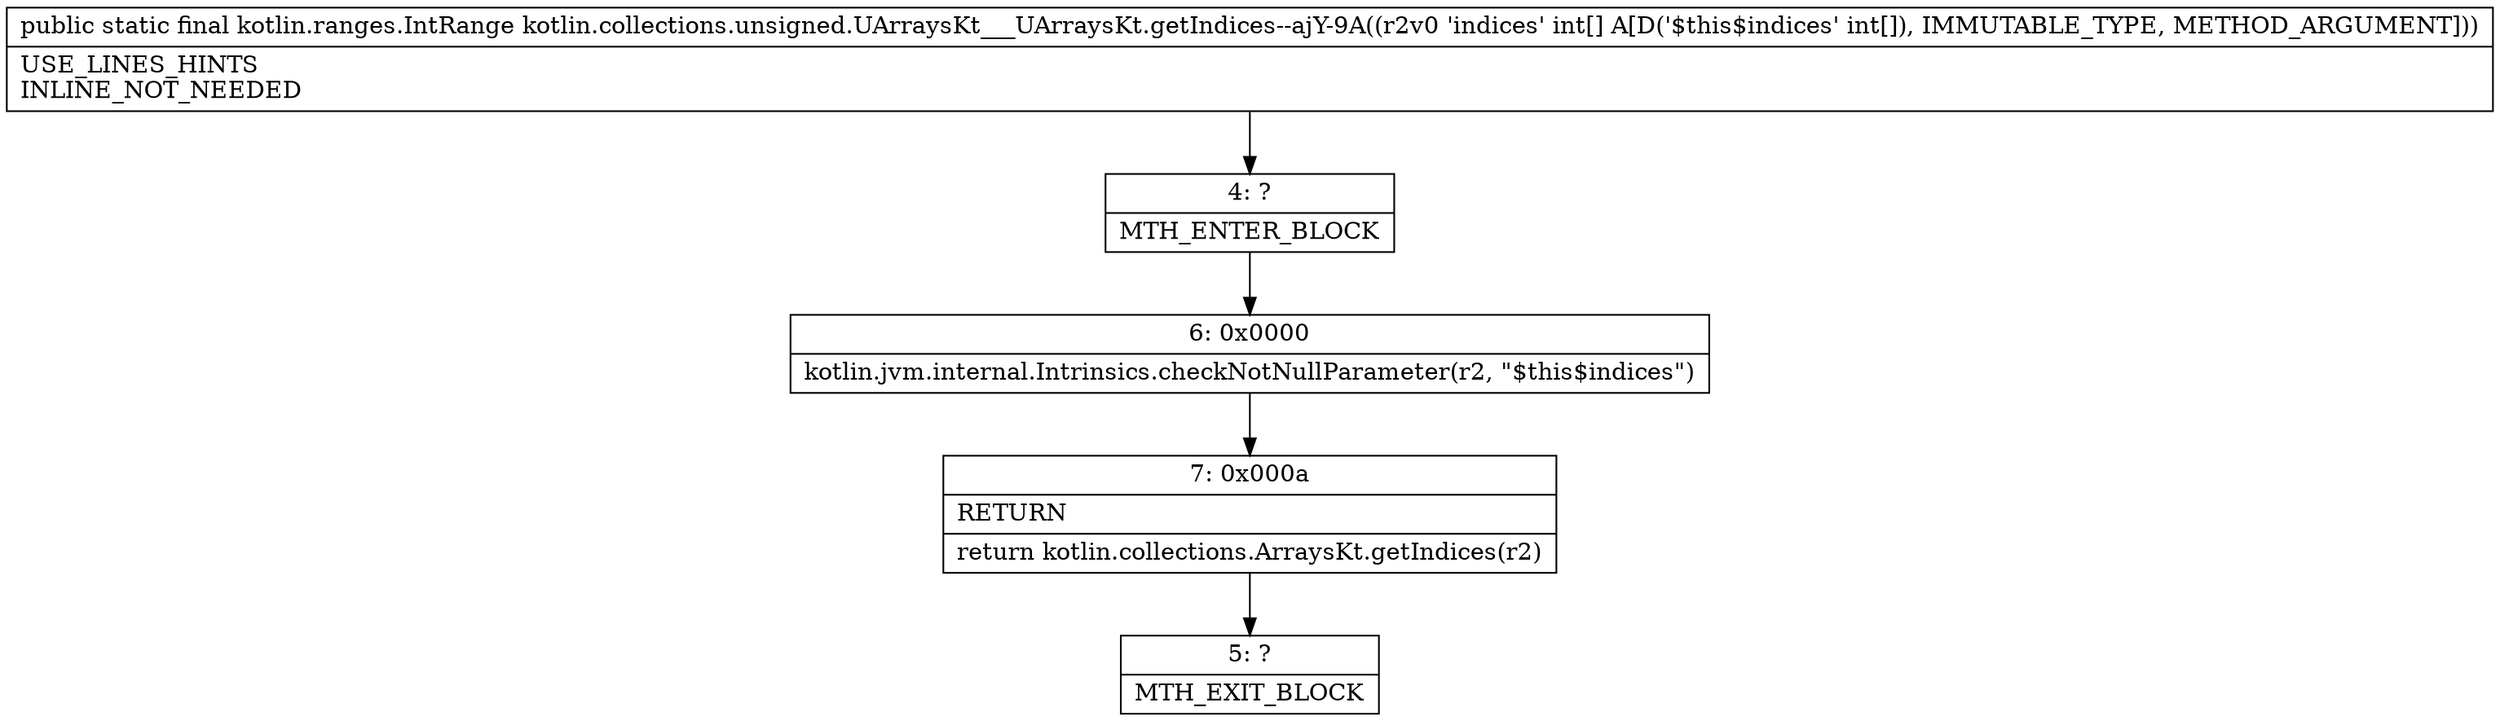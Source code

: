 digraph "CFG forkotlin.collections.unsigned.UArraysKt___UArraysKt.getIndices\-\-ajY\-9A([I)Lkotlin\/ranges\/IntRange;" {
Node_4 [shape=record,label="{4\:\ ?|MTH_ENTER_BLOCK\l}"];
Node_6 [shape=record,label="{6\:\ 0x0000|kotlin.jvm.internal.Intrinsics.checkNotNullParameter(r2, \"$this$indices\")\l}"];
Node_7 [shape=record,label="{7\:\ 0x000a|RETURN\l|return kotlin.collections.ArraysKt.getIndices(r2)\l}"];
Node_5 [shape=record,label="{5\:\ ?|MTH_EXIT_BLOCK\l}"];
MethodNode[shape=record,label="{public static final kotlin.ranges.IntRange kotlin.collections.unsigned.UArraysKt___UArraysKt.getIndices\-\-ajY\-9A((r2v0 'indices' int[] A[D('$this$indices' int[]), IMMUTABLE_TYPE, METHOD_ARGUMENT]))  | USE_LINES_HINTS\lINLINE_NOT_NEEDED\l}"];
MethodNode -> Node_4;Node_4 -> Node_6;
Node_6 -> Node_7;
Node_7 -> Node_5;
}

